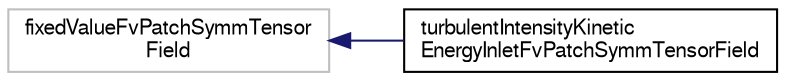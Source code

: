digraph "Graphical Class Hierarchy"
{
  bgcolor="transparent";
  edge [fontname="FreeSans",fontsize="10",labelfontname="FreeSans",labelfontsize="10"];
  node [fontname="FreeSans",fontsize="10",shape=record];
  rankdir="LR";
  Node1 [label="fixedValueFvPatchSymmTensor\lField",height=0.2,width=0.4,color="grey75"];
  Node1 -> Node2 [dir="back",color="midnightblue",fontsize="10",style="solid",fontname="FreeSans"];
  Node2 [label="turbulentIntensityKinetic\lEnergyInletFvPatchSymmTensorField",height=0.2,width=0.4,color="black",URL="$a02630.html",tooltip="Dummy version of turbulentIntensityKineticEnergyInlet patch type for symmetric tensors provided for c..."];
}
